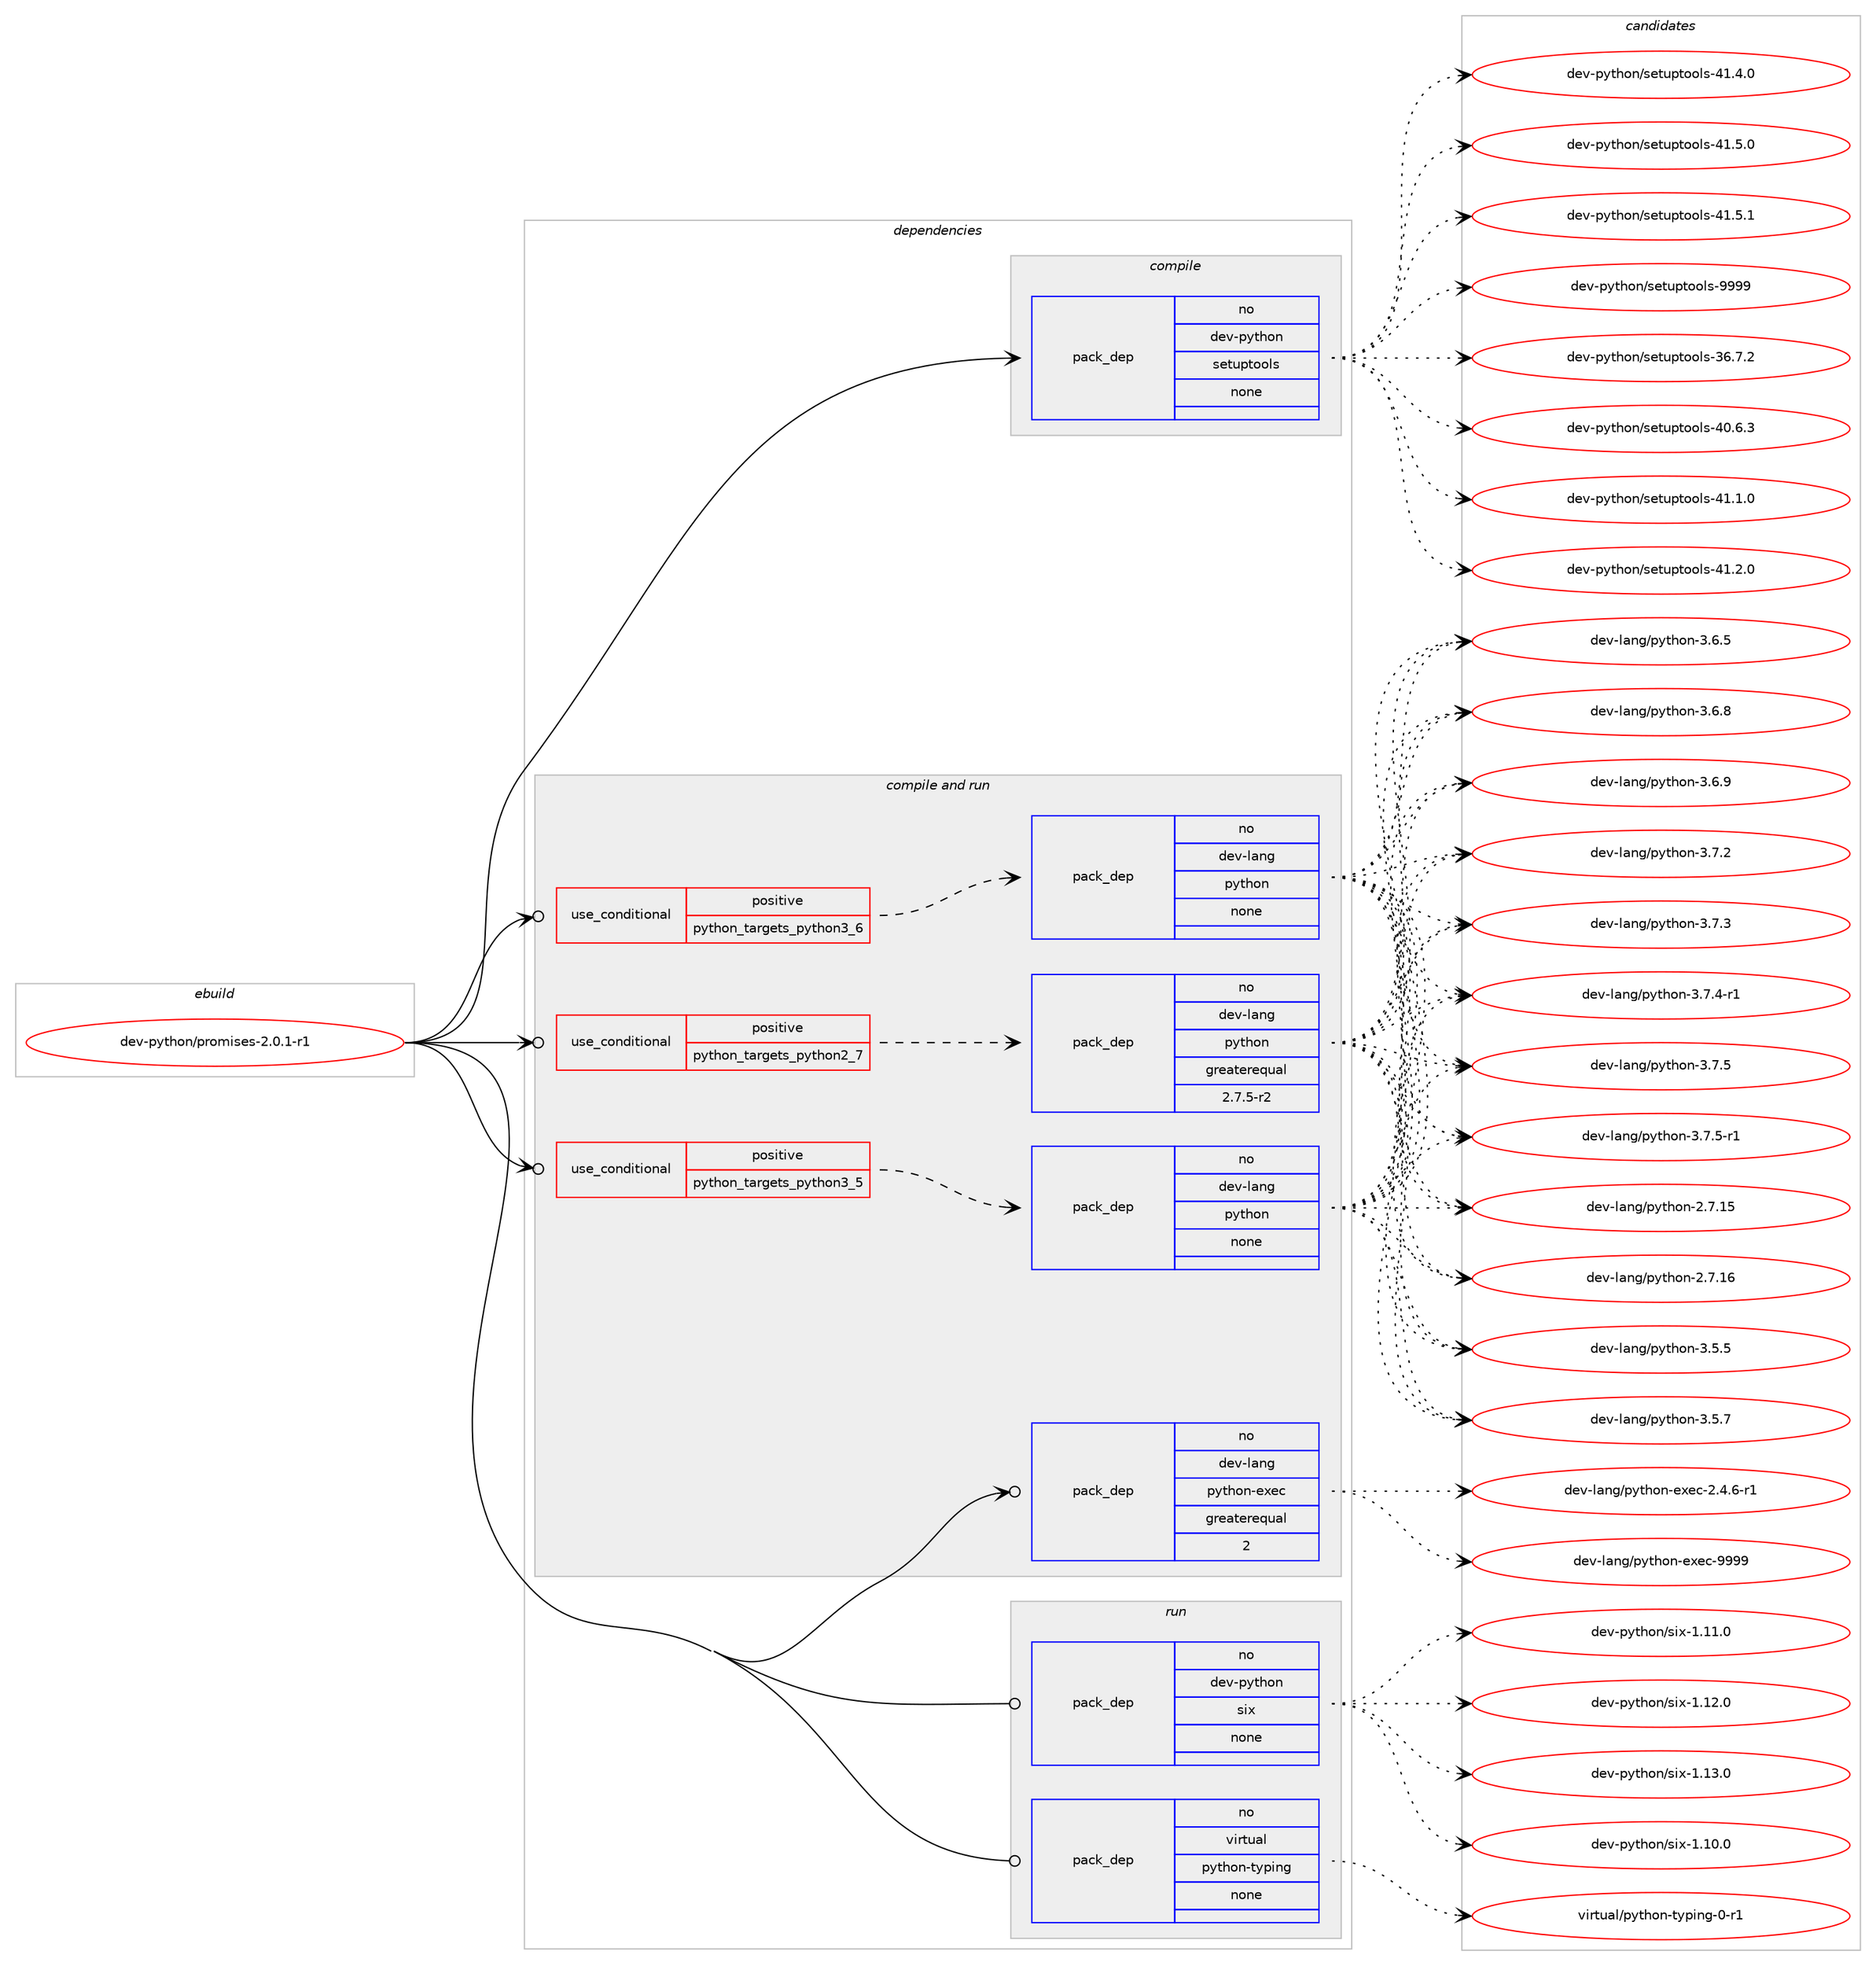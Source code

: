 digraph prolog {

# *************
# Graph options
# *************

newrank=true;
concentrate=true;
compound=true;
graph [rankdir=LR,fontname=Helvetica,fontsize=10,ranksep=1.5];#, ranksep=2.5, nodesep=0.2];
edge  [arrowhead=vee];
node  [fontname=Helvetica,fontsize=10];

# **********
# The ebuild
# **********

subgraph cluster_leftcol {
color=gray;
rank=same;
label=<<i>ebuild</i>>;
id [label="dev-python/promises-2.0.1-r1", color=red, width=4, href="../dev-python/promises-2.0.1-r1.svg"];
}

# ****************
# The dependencies
# ****************

subgraph cluster_midcol {
color=gray;
label=<<i>dependencies</i>>;
subgraph cluster_compile {
fillcolor="#eeeeee";
style=filled;
label=<<i>compile</i>>;
subgraph pack466317 {
dependency623095 [label=<<TABLE BORDER="0" CELLBORDER="1" CELLSPACING="0" CELLPADDING="4" WIDTH="220"><TR><TD ROWSPAN="6" CELLPADDING="30">pack_dep</TD></TR><TR><TD WIDTH="110">no</TD></TR><TR><TD>dev-python</TD></TR><TR><TD>setuptools</TD></TR><TR><TD>none</TD></TR><TR><TD></TD></TR></TABLE>>, shape=none, color=blue];
}
id:e -> dependency623095:w [weight=20,style="solid",arrowhead="vee"];
}
subgraph cluster_compileandrun {
fillcolor="#eeeeee";
style=filled;
label=<<i>compile and run</i>>;
subgraph cond144934 {
dependency623096 [label=<<TABLE BORDER="0" CELLBORDER="1" CELLSPACING="0" CELLPADDING="4"><TR><TD ROWSPAN="3" CELLPADDING="10">use_conditional</TD></TR><TR><TD>positive</TD></TR><TR><TD>python_targets_python2_7</TD></TR></TABLE>>, shape=none, color=red];
subgraph pack466318 {
dependency623097 [label=<<TABLE BORDER="0" CELLBORDER="1" CELLSPACING="0" CELLPADDING="4" WIDTH="220"><TR><TD ROWSPAN="6" CELLPADDING="30">pack_dep</TD></TR><TR><TD WIDTH="110">no</TD></TR><TR><TD>dev-lang</TD></TR><TR><TD>python</TD></TR><TR><TD>greaterequal</TD></TR><TR><TD>2.7.5-r2</TD></TR></TABLE>>, shape=none, color=blue];
}
dependency623096:e -> dependency623097:w [weight=20,style="dashed",arrowhead="vee"];
}
id:e -> dependency623096:w [weight=20,style="solid",arrowhead="odotvee"];
subgraph cond144935 {
dependency623098 [label=<<TABLE BORDER="0" CELLBORDER="1" CELLSPACING="0" CELLPADDING="4"><TR><TD ROWSPAN="3" CELLPADDING="10">use_conditional</TD></TR><TR><TD>positive</TD></TR><TR><TD>python_targets_python3_5</TD></TR></TABLE>>, shape=none, color=red];
subgraph pack466319 {
dependency623099 [label=<<TABLE BORDER="0" CELLBORDER="1" CELLSPACING="0" CELLPADDING="4" WIDTH="220"><TR><TD ROWSPAN="6" CELLPADDING="30">pack_dep</TD></TR><TR><TD WIDTH="110">no</TD></TR><TR><TD>dev-lang</TD></TR><TR><TD>python</TD></TR><TR><TD>none</TD></TR><TR><TD></TD></TR></TABLE>>, shape=none, color=blue];
}
dependency623098:e -> dependency623099:w [weight=20,style="dashed",arrowhead="vee"];
}
id:e -> dependency623098:w [weight=20,style="solid",arrowhead="odotvee"];
subgraph cond144936 {
dependency623100 [label=<<TABLE BORDER="0" CELLBORDER="1" CELLSPACING="0" CELLPADDING="4"><TR><TD ROWSPAN="3" CELLPADDING="10">use_conditional</TD></TR><TR><TD>positive</TD></TR><TR><TD>python_targets_python3_6</TD></TR></TABLE>>, shape=none, color=red];
subgraph pack466320 {
dependency623101 [label=<<TABLE BORDER="0" CELLBORDER="1" CELLSPACING="0" CELLPADDING="4" WIDTH="220"><TR><TD ROWSPAN="6" CELLPADDING="30">pack_dep</TD></TR><TR><TD WIDTH="110">no</TD></TR><TR><TD>dev-lang</TD></TR><TR><TD>python</TD></TR><TR><TD>none</TD></TR><TR><TD></TD></TR></TABLE>>, shape=none, color=blue];
}
dependency623100:e -> dependency623101:w [weight=20,style="dashed",arrowhead="vee"];
}
id:e -> dependency623100:w [weight=20,style="solid",arrowhead="odotvee"];
subgraph pack466321 {
dependency623102 [label=<<TABLE BORDER="0" CELLBORDER="1" CELLSPACING="0" CELLPADDING="4" WIDTH="220"><TR><TD ROWSPAN="6" CELLPADDING="30">pack_dep</TD></TR><TR><TD WIDTH="110">no</TD></TR><TR><TD>dev-lang</TD></TR><TR><TD>python-exec</TD></TR><TR><TD>greaterequal</TD></TR><TR><TD>2</TD></TR></TABLE>>, shape=none, color=blue];
}
id:e -> dependency623102:w [weight=20,style="solid",arrowhead="odotvee"];
}
subgraph cluster_run {
fillcolor="#eeeeee";
style=filled;
label=<<i>run</i>>;
subgraph pack466322 {
dependency623103 [label=<<TABLE BORDER="0" CELLBORDER="1" CELLSPACING="0" CELLPADDING="4" WIDTH="220"><TR><TD ROWSPAN="6" CELLPADDING="30">pack_dep</TD></TR><TR><TD WIDTH="110">no</TD></TR><TR><TD>dev-python</TD></TR><TR><TD>six</TD></TR><TR><TD>none</TD></TR><TR><TD></TD></TR></TABLE>>, shape=none, color=blue];
}
id:e -> dependency623103:w [weight=20,style="solid",arrowhead="odot"];
subgraph pack466323 {
dependency623104 [label=<<TABLE BORDER="0" CELLBORDER="1" CELLSPACING="0" CELLPADDING="4" WIDTH="220"><TR><TD ROWSPAN="6" CELLPADDING="30">pack_dep</TD></TR><TR><TD WIDTH="110">no</TD></TR><TR><TD>virtual</TD></TR><TR><TD>python-typing</TD></TR><TR><TD>none</TD></TR><TR><TD></TD></TR></TABLE>>, shape=none, color=blue];
}
id:e -> dependency623104:w [weight=20,style="solid",arrowhead="odot"];
}
}

# **************
# The candidates
# **************

subgraph cluster_choices {
rank=same;
color=gray;
label=<<i>candidates</i>>;

subgraph choice466317 {
color=black;
nodesep=1;
choice100101118451121211161041111104711510111611711211611111110811545515446554650 [label="dev-python/setuptools-36.7.2", color=red, width=4,href="../dev-python/setuptools-36.7.2.svg"];
choice100101118451121211161041111104711510111611711211611111110811545524846544651 [label="dev-python/setuptools-40.6.3", color=red, width=4,href="../dev-python/setuptools-40.6.3.svg"];
choice100101118451121211161041111104711510111611711211611111110811545524946494648 [label="dev-python/setuptools-41.1.0", color=red, width=4,href="../dev-python/setuptools-41.1.0.svg"];
choice100101118451121211161041111104711510111611711211611111110811545524946504648 [label="dev-python/setuptools-41.2.0", color=red, width=4,href="../dev-python/setuptools-41.2.0.svg"];
choice100101118451121211161041111104711510111611711211611111110811545524946524648 [label="dev-python/setuptools-41.4.0", color=red, width=4,href="../dev-python/setuptools-41.4.0.svg"];
choice100101118451121211161041111104711510111611711211611111110811545524946534648 [label="dev-python/setuptools-41.5.0", color=red, width=4,href="../dev-python/setuptools-41.5.0.svg"];
choice100101118451121211161041111104711510111611711211611111110811545524946534649 [label="dev-python/setuptools-41.5.1", color=red, width=4,href="../dev-python/setuptools-41.5.1.svg"];
choice10010111845112121116104111110471151011161171121161111111081154557575757 [label="dev-python/setuptools-9999", color=red, width=4,href="../dev-python/setuptools-9999.svg"];
dependency623095:e -> choice100101118451121211161041111104711510111611711211611111110811545515446554650:w [style=dotted,weight="100"];
dependency623095:e -> choice100101118451121211161041111104711510111611711211611111110811545524846544651:w [style=dotted,weight="100"];
dependency623095:e -> choice100101118451121211161041111104711510111611711211611111110811545524946494648:w [style=dotted,weight="100"];
dependency623095:e -> choice100101118451121211161041111104711510111611711211611111110811545524946504648:w [style=dotted,weight="100"];
dependency623095:e -> choice100101118451121211161041111104711510111611711211611111110811545524946524648:w [style=dotted,weight="100"];
dependency623095:e -> choice100101118451121211161041111104711510111611711211611111110811545524946534648:w [style=dotted,weight="100"];
dependency623095:e -> choice100101118451121211161041111104711510111611711211611111110811545524946534649:w [style=dotted,weight="100"];
dependency623095:e -> choice10010111845112121116104111110471151011161171121161111111081154557575757:w [style=dotted,weight="100"];
}
subgraph choice466318 {
color=black;
nodesep=1;
choice10010111845108971101034711212111610411111045504655464953 [label="dev-lang/python-2.7.15", color=red, width=4,href="../dev-lang/python-2.7.15.svg"];
choice10010111845108971101034711212111610411111045504655464954 [label="dev-lang/python-2.7.16", color=red, width=4,href="../dev-lang/python-2.7.16.svg"];
choice100101118451089711010347112121116104111110455146534653 [label="dev-lang/python-3.5.5", color=red, width=4,href="../dev-lang/python-3.5.5.svg"];
choice100101118451089711010347112121116104111110455146534655 [label="dev-lang/python-3.5.7", color=red, width=4,href="../dev-lang/python-3.5.7.svg"];
choice100101118451089711010347112121116104111110455146544653 [label="dev-lang/python-3.6.5", color=red, width=4,href="../dev-lang/python-3.6.5.svg"];
choice100101118451089711010347112121116104111110455146544656 [label="dev-lang/python-3.6.8", color=red, width=4,href="../dev-lang/python-3.6.8.svg"];
choice100101118451089711010347112121116104111110455146544657 [label="dev-lang/python-3.6.9", color=red, width=4,href="../dev-lang/python-3.6.9.svg"];
choice100101118451089711010347112121116104111110455146554650 [label="dev-lang/python-3.7.2", color=red, width=4,href="../dev-lang/python-3.7.2.svg"];
choice100101118451089711010347112121116104111110455146554651 [label="dev-lang/python-3.7.3", color=red, width=4,href="../dev-lang/python-3.7.3.svg"];
choice1001011184510897110103471121211161041111104551465546524511449 [label="dev-lang/python-3.7.4-r1", color=red, width=4,href="../dev-lang/python-3.7.4-r1.svg"];
choice100101118451089711010347112121116104111110455146554653 [label="dev-lang/python-3.7.5", color=red, width=4,href="../dev-lang/python-3.7.5.svg"];
choice1001011184510897110103471121211161041111104551465546534511449 [label="dev-lang/python-3.7.5-r1", color=red, width=4,href="../dev-lang/python-3.7.5-r1.svg"];
dependency623097:e -> choice10010111845108971101034711212111610411111045504655464953:w [style=dotted,weight="100"];
dependency623097:e -> choice10010111845108971101034711212111610411111045504655464954:w [style=dotted,weight="100"];
dependency623097:e -> choice100101118451089711010347112121116104111110455146534653:w [style=dotted,weight="100"];
dependency623097:e -> choice100101118451089711010347112121116104111110455146534655:w [style=dotted,weight="100"];
dependency623097:e -> choice100101118451089711010347112121116104111110455146544653:w [style=dotted,weight="100"];
dependency623097:e -> choice100101118451089711010347112121116104111110455146544656:w [style=dotted,weight="100"];
dependency623097:e -> choice100101118451089711010347112121116104111110455146544657:w [style=dotted,weight="100"];
dependency623097:e -> choice100101118451089711010347112121116104111110455146554650:w [style=dotted,weight="100"];
dependency623097:e -> choice100101118451089711010347112121116104111110455146554651:w [style=dotted,weight="100"];
dependency623097:e -> choice1001011184510897110103471121211161041111104551465546524511449:w [style=dotted,weight="100"];
dependency623097:e -> choice100101118451089711010347112121116104111110455146554653:w [style=dotted,weight="100"];
dependency623097:e -> choice1001011184510897110103471121211161041111104551465546534511449:w [style=dotted,weight="100"];
}
subgraph choice466319 {
color=black;
nodesep=1;
choice10010111845108971101034711212111610411111045504655464953 [label="dev-lang/python-2.7.15", color=red, width=4,href="../dev-lang/python-2.7.15.svg"];
choice10010111845108971101034711212111610411111045504655464954 [label="dev-lang/python-2.7.16", color=red, width=4,href="../dev-lang/python-2.7.16.svg"];
choice100101118451089711010347112121116104111110455146534653 [label="dev-lang/python-3.5.5", color=red, width=4,href="../dev-lang/python-3.5.5.svg"];
choice100101118451089711010347112121116104111110455146534655 [label="dev-lang/python-3.5.7", color=red, width=4,href="../dev-lang/python-3.5.7.svg"];
choice100101118451089711010347112121116104111110455146544653 [label="dev-lang/python-3.6.5", color=red, width=4,href="../dev-lang/python-3.6.5.svg"];
choice100101118451089711010347112121116104111110455146544656 [label="dev-lang/python-3.6.8", color=red, width=4,href="../dev-lang/python-3.6.8.svg"];
choice100101118451089711010347112121116104111110455146544657 [label="dev-lang/python-3.6.9", color=red, width=4,href="../dev-lang/python-3.6.9.svg"];
choice100101118451089711010347112121116104111110455146554650 [label="dev-lang/python-3.7.2", color=red, width=4,href="../dev-lang/python-3.7.2.svg"];
choice100101118451089711010347112121116104111110455146554651 [label="dev-lang/python-3.7.3", color=red, width=4,href="../dev-lang/python-3.7.3.svg"];
choice1001011184510897110103471121211161041111104551465546524511449 [label="dev-lang/python-3.7.4-r1", color=red, width=4,href="../dev-lang/python-3.7.4-r1.svg"];
choice100101118451089711010347112121116104111110455146554653 [label="dev-lang/python-3.7.5", color=red, width=4,href="../dev-lang/python-3.7.5.svg"];
choice1001011184510897110103471121211161041111104551465546534511449 [label="dev-lang/python-3.7.5-r1", color=red, width=4,href="../dev-lang/python-3.7.5-r1.svg"];
dependency623099:e -> choice10010111845108971101034711212111610411111045504655464953:w [style=dotted,weight="100"];
dependency623099:e -> choice10010111845108971101034711212111610411111045504655464954:w [style=dotted,weight="100"];
dependency623099:e -> choice100101118451089711010347112121116104111110455146534653:w [style=dotted,weight="100"];
dependency623099:e -> choice100101118451089711010347112121116104111110455146534655:w [style=dotted,weight="100"];
dependency623099:e -> choice100101118451089711010347112121116104111110455146544653:w [style=dotted,weight="100"];
dependency623099:e -> choice100101118451089711010347112121116104111110455146544656:w [style=dotted,weight="100"];
dependency623099:e -> choice100101118451089711010347112121116104111110455146544657:w [style=dotted,weight="100"];
dependency623099:e -> choice100101118451089711010347112121116104111110455146554650:w [style=dotted,weight="100"];
dependency623099:e -> choice100101118451089711010347112121116104111110455146554651:w [style=dotted,weight="100"];
dependency623099:e -> choice1001011184510897110103471121211161041111104551465546524511449:w [style=dotted,weight="100"];
dependency623099:e -> choice100101118451089711010347112121116104111110455146554653:w [style=dotted,weight="100"];
dependency623099:e -> choice1001011184510897110103471121211161041111104551465546534511449:w [style=dotted,weight="100"];
}
subgraph choice466320 {
color=black;
nodesep=1;
choice10010111845108971101034711212111610411111045504655464953 [label="dev-lang/python-2.7.15", color=red, width=4,href="../dev-lang/python-2.7.15.svg"];
choice10010111845108971101034711212111610411111045504655464954 [label="dev-lang/python-2.7.16", color=red, width=4,href="../dev-lang/python-2.7.16.svg"];
choice100101118451089711010347112121116104111110455146534653 [label="dev-lang/python-3.5.5", color=red, width=4,href="../dev-lang/python-3.5.5.svg"];
choice100101118451089711010347112121116104111110455146534655 [label="dev-lang/python-3.5.7", color=red, width=4,href="../dev-lang/python-3.5.7.svg"];
choice100101118451089711010347112121116104111110455146544653 [label="dev-lang/python-3.6.5", color=red, width=4,href="../dev-lang/python-3.6.5.svg"];
choice100101118451089711010347112121116104111110455146544656 [label="dev-lang/python-3.6.8", color=red, width=4,href="../dev-lang/python-3.6.8.svg"];
choice100101118451089711010347112121116104111110455146544657 [label="dev-lang/python-3.6.9", color=red, width=4,href="../dev-lang/python-3.6.9.svg"];
choice100101118451089711010347112121116104111110455146554650 [label="dev-lang/python-3.7.2", color=red, width=4,href="../dev-lang/python-3.7.2.svg"];
choice100101118451089711010347112121116104111110455146554651 [label="dev-lang/python-3.7.3", color=red, width=4,href="../dev-lang/python-3.7.3.svg"];
choice1001011184510897110103471121211161041111104551465546524511449 [label="dev-lang/python-3.7.4-r1", color=red, width=4,href="../dev-lang/python-3.7.4-r1.svg"];
choice100101118451089711010347112121116104111110455146554653 [label="dev-lang/python-3.7.5", color=red, width=4,href="../dev-lang/python-3.7.5.svg"];
choice1001011184510897110103471121211161041111104551465546534511449 [label="dev-lang/python-3.7.5-r1", color=red, width=4,href="../dev-lang/python-3.7.5-r1.svg"];
dependency623101:e -> choice10010111845108971101034711212111610411111045504655464953:w [style=dotted,weight="100"];
dependency623101:e -> choice10010111845108971101034711212111610411111045504655464954:w [style=dotted,weight="100"];
dependency623101:e -> choice100101118451089711010347112121116104111110455146534653:w [style=dotted,weight="100"];
dependency623101:e -> choice100101118451089711010347112121116104111110455146534655:w [style=dotted,weight="100"];
dependency623101:e -> choice100101118451089711010347112121116104111110455146544653:w [style=dotted,weight="100"];
dependency623101:e -> choice100101118451089711010347112121116104111110455146544656:w [style=dotted,weight="100"];
dependency623101:e -> choice100101118451089711010347112121116104111110455146544657:w [style=dotted,weight="100"];
dependency623101:e -> choice100101118451089711010347112121116104111110455146554650:w [style=dotted,weight="100"];
dependency623101:e -> choice100101118451089711010347112121116104111110455146554651:w [style=dotted,weight="100"];
dependency623101:e -> choice1001011184510897110103471121211161041111104551465546524511449:w [style=dotted,weight="100"];
dependency623101:e -> choice100101118451089711010347112121116104111110455146554653:w [style=dotted,weight="100"];
dependency623101:e -> choice1001011184510897110103471121211161041111104551465546534511449:w [style=dotted,weight="100"];
}
subgraph choice466321 {
color=black;
nodesep=1;
choice10010111845108971101034711212111610411111045101120101994550465246544511449 [label="dev-lang/python-exec-2.4.6-r1", color=red, width=4,href="../dev-lang/python-exec-2.4.6-r1.svg"];
choice10010111845108971101034711212111610411111045101120101994557575757 [label="dev-lang/python-exec-9999", color=red, width=4,href="../dev-lang/python-exec-9999.svg"];
dependency623102:e -> choice10010111845108971101034711212111610411111045101120101994550465246544511449:w [style=dotted,weight="100"];
dependency623102:e -> choice10010111845108971101034711212111610411111045101120101994557575757:w [style=dotted,weight="100"];
}
subgraph choice466322 {
color=black;
nodesep=1;
choice100101118451121211161041111104711510512045494649484648 [label="dev-python/six-1.10.0", color=red, width=4,href="../dev-python/six-1.10.0.svg"];
choice100101118451121211161041111104711510512045494649494648 [label="dev-python/six-1.11.0", color=red, width=4,href="../dev-python/six-1.11.0.svg"];
choice100101118451121211161041111104711510512045494649504648 [label="dev-python/six-1.12.0", color=red, width=4,href="../dev-python/six-1.12.0.svg"];
choice100101118451121211161041111104711510512045494649514648 [label="dev-python/six-1.13.0", color=red, width=4,href="../dev-python/six-1.13.0.svg"];
dependency623103:e -> choice100101118451121211161041111104711510512045494649484648:w [style=dotted,weight="100"];
dependency623103:e -> choice100101118451121211161041111104711510512045494649494648:w [style=dotted,weight="100"];
dependency623103:e -> choice100101118451121211161041111104711510512045494649504648:w [style=dotted,weight="100"];
dependency623103:e -> choice100101118451121211161041111104711510512045494649514648:w [style=dotted,weight="100"];
}
subgraph choice466323 {
color=black;
nodesep=1;
choice11810511411611797108471121211161041111104511612111210511010345484511449 [label="virtual/python-typing-0-r1", color=red, width=4,href="../virtual/python-typing-0-r1.svg"];
dependency623104:e -> choice11810511411611797108471121211161041111104511612111210511010345484511449:w [style=dotted,weight="100"];
}
}

}
